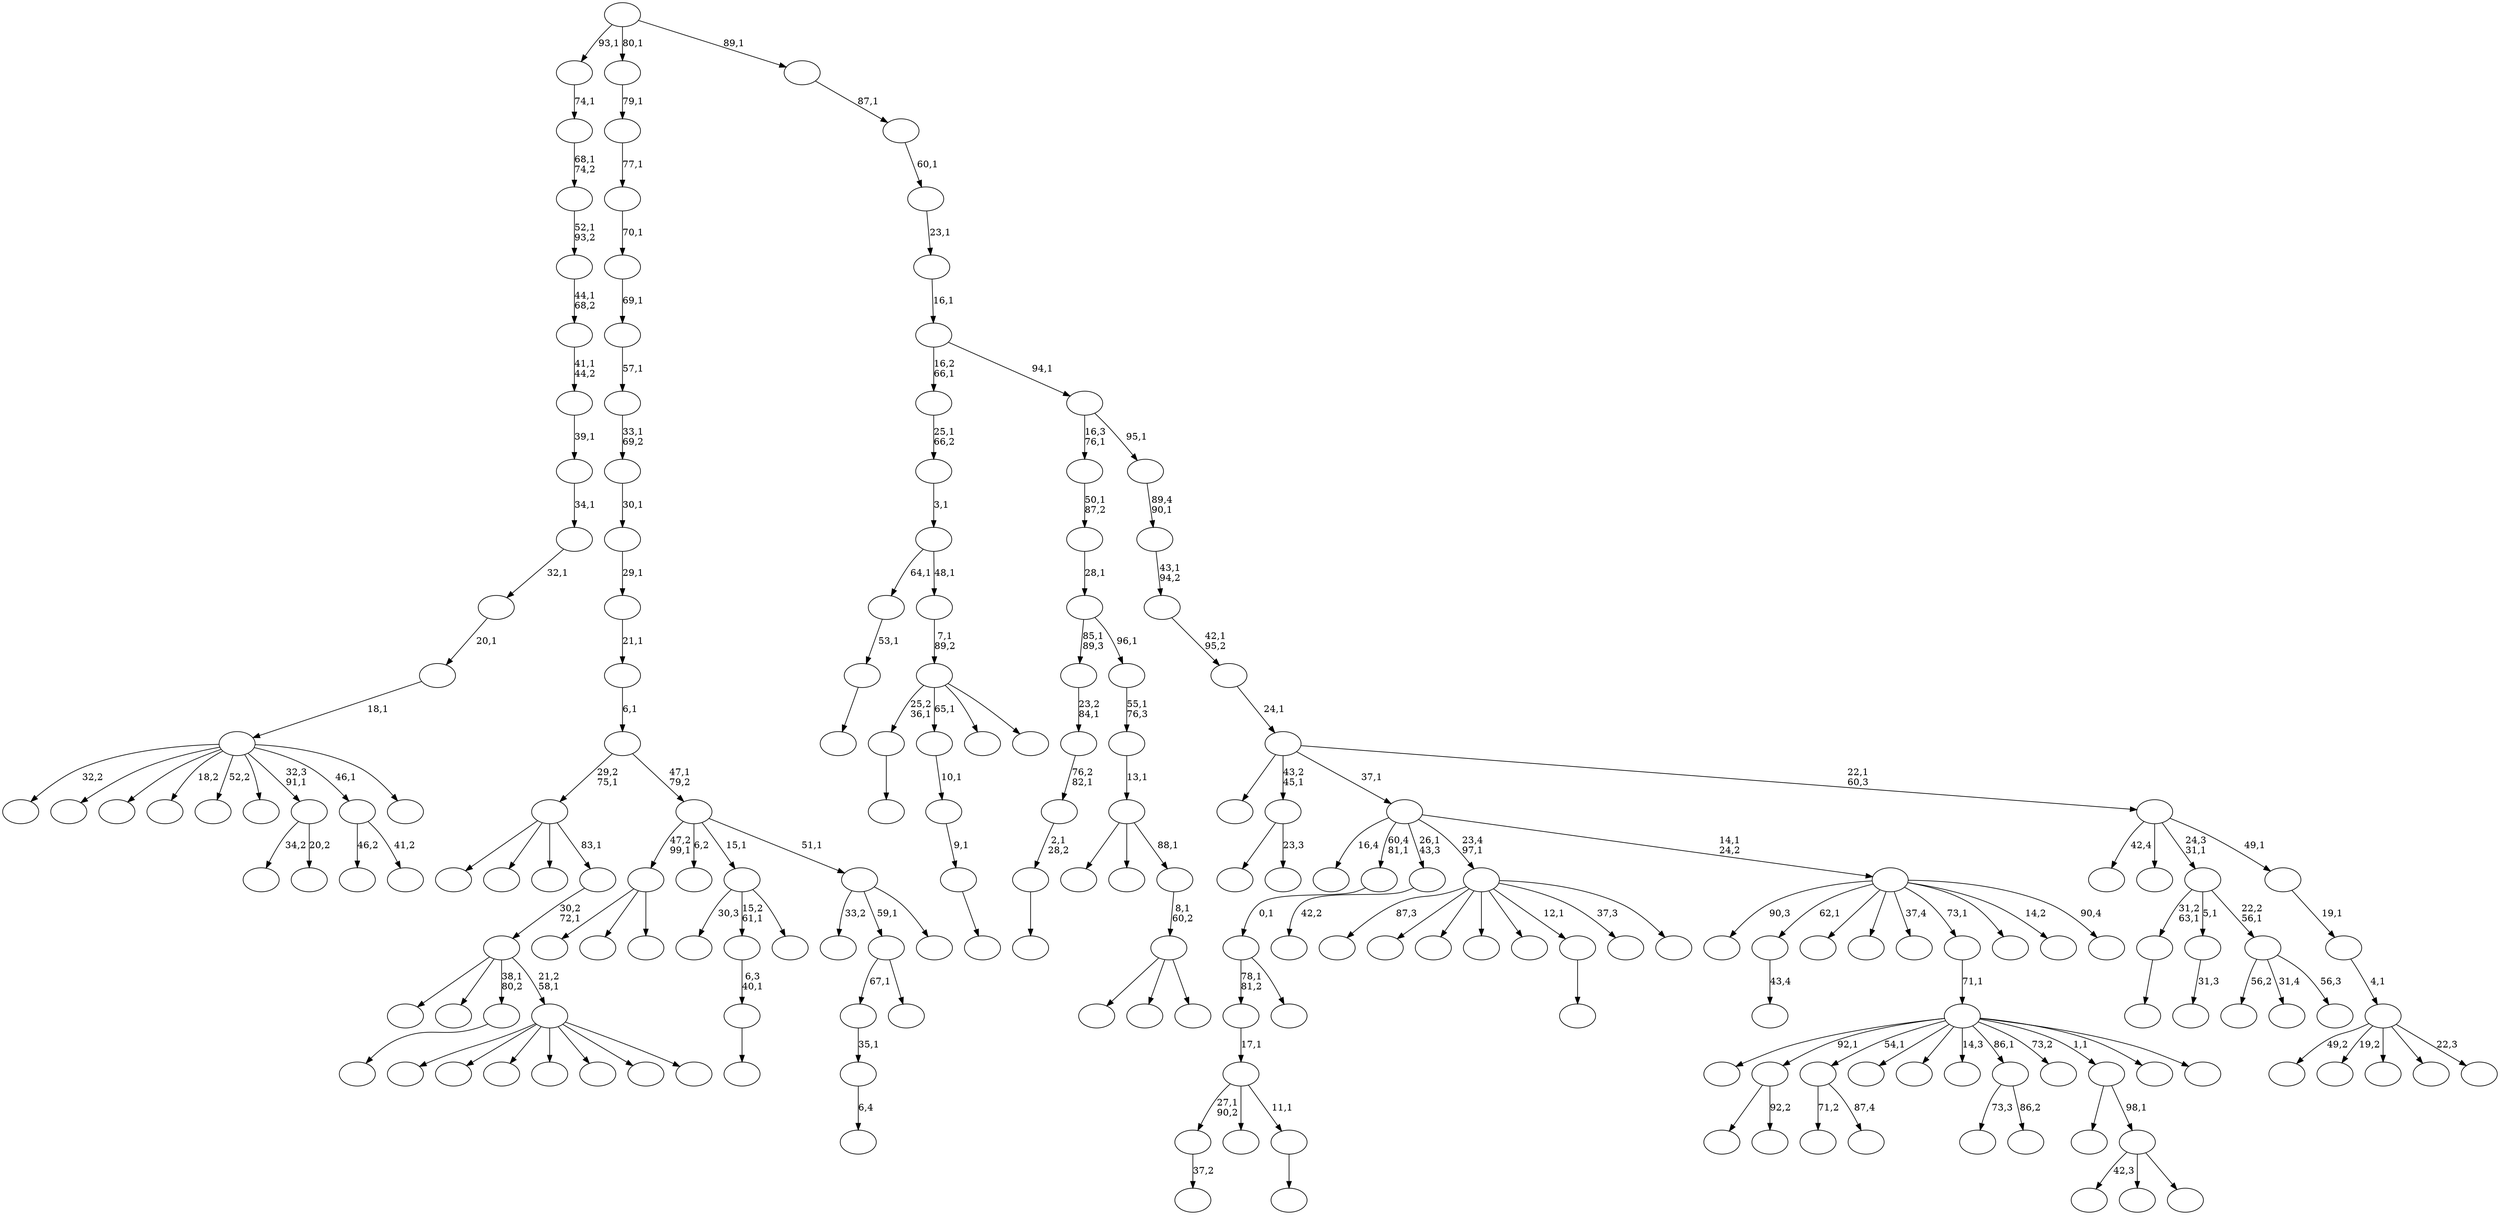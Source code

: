 digraph T {
	200 [label=""]
	199 [label=""]
	198 [label=""]
	197 [label=""]
	196 [label=""]
	195 [label=""]
	194 [label=""]
	193 [label=""]
	192 [label=""]
	191 [label=""]
	190 [label=""]
	189 [label=""]
	188 [label=""]
	187 [label=""]
	186 [label=""]
	185 [label=""]
	184 [label=""]
	183 [label=""]
	182 [label=""]
	181 [label=""]
	180 [label=""]
	179 [label=""]
	178 [label=""]
	177 [label=""]
	176 [label=""]
	175 [label=""]
	174 [label=""]
	173 [label=""]
	172 [label=""]
	171 [label=""]
	170 [label=""]
	169 [label=""]
	168 [label=""]
	167 [label=""]
	166 [label=""]
	165 [label=""]
	164 [label=""]
	163 [label=""]
	162 [label=""]
	161 [label=""]
	160 [label=""]
	159 [label=""]
	158 [label=""]
	157 [label=""]
	156 [label=""]
	155 [label=""]
	154 [label=""]
	153 [label=""]
	152 [label=""]
	151 [label=""]
	150 [label=""]
	149 [label=""]
	148 [label=""]
	147 [label=""]
	146 [label=""]
	145 [label=""]
	144 [label=""]
	143 [label=""]
	142 [label=""]
	141 [label=""]
	140 [label=""]
	139 [label=""]
	138 [label=""]
	137 [label=""]
	136 [label=""]
	135 [label=""]
	134 [label=""]
	133 [label=""]
	132 [label=""]
	131 [label=""]
	130 [label=""]
	129 [label=""]
	128 [label=""]
	127 [label=""]
	126 [label=""]
	125 [label=""]
	124 [label=""]
	123 [label=""]
	122 [label=""]
	121 [label=""]
	120 [label=""]
	119 [label=""]
	118 [label=""]
	117 [label=""]
	116 [label=""]
	115 [label=""]
	114 [label=""]
	113 [label=""]
	112 [label=""]
	111 [label=""]
	110 [label=""]
	109 [label=""]
	108 [label=""]
	107 [label=""]
	106 [label=""]
	105 [label=""]
	104 [label=""]
	103 [label=""]
	102 [label=""]
	101 [label=""]
	100 [label=""]
	99 [label=""]
	98 [label=""]
	97 [label=""]
	96 [label=""]
	95 [label=""]
	94 [label=""]
	93 [label=""]
	92 [label=""]
	91 [label=""]
	90 [label=""]
	89 [label=""]
	88 [label=""]
	87 [label=""]
	86 [label=""]
	85 [label=""]
	84 [label=""]
	83 [label=""]
	82 [label=""]
	81 [label=""]
	80 [label=""]
	79 [label=""]
	78 [label=""]
	77 [label=""]
	76 [label=""]
	75 [label=""]
	74 [label=""]
	73 [label=""]
	72 [label=""]
	71 [label=""]
	70 [label=""]
	69 [label=""]
	68 [label=""]
	67 [label=""]
	66 [label=""]
	65 [label=""]
	64 [label=""]
	63 [label=""]
	62 [label=""]
	61 [label=""]
	60 [label=""]
	59 [label=""]
	58 [label=""]
	57 [label=""]
	56 [label=""]
	55 [label=""]
	54 [label=""]
	53 [label=""]
	52 [label=""]
	51 [label=""]
	50 [label=""]
	49 [label=""]
	48 [label=""]
	47 [label=""]
	46 [label=""]
	45 [label=""]
	44 [label=""]
	43 [label=""]
	42 [label=""]
	41 [label=""]
	40 [label=""]
	39 [label=""]
	38 [label=""]
	37 [label=""]
	36 [label=""]
	35 [label=""]
	34 [label=""]
	33 [label=""]
	32 [label=""]
	31 [label=""]
	30 [label=""]
	29 [label=""]
	28 [label=""]
	27 [label=""]
	26 [label=""]
	25 [label=""]
	24 [label=""]
	23 [label=""]
	22 [label=""]
	21 [label=""]
	20 [label=""]
	19 [label=""]
	18 [label=""]
	17 [label=""]
	16 [label=""]
	15 [label=""]
	14 [label=""]
	13 [label=""]
	12 [label=""]
	11 [label=""]
	10 [label=""]
	9 [label=""]
	8 [label=""]
	7 [label=""]
	6 [label=""]
	5 [label=""]
	4 [label=""]
	3 [label=""]
	2 [label=""]
	1 [label=""]
	0 [label=""]
	195 -> 196 [label="37,2"]
	188 -> 189 [label="6,4"]
	187 -> 188 [label="35,1"]
	181 -> 182 [label=""]
	180 -> 195 [label="27,1\n90,2"]
	180 -> 184 [label=""]
	180 -> 181 [label="11,1"]
	179 -> 180 [label="17,1"]
	171 -> 172 [label=""]
	170 -> 171 [label="2,1\n28,2"]
	169 -> 170 [label="76,2\n82,1"]
	168 -> 169 [label="23,2\n84,1"]
	166 -> 167 [label=""]
	163 -> 164 [label=""]
	162 -> 163 [label="9,1"]
	161 -> 162 [label="10,1"]
	158 -> 190 [label=""]
	158 -> 159 [label="92,2"]
	155 -> 156 [label="43,4"]
	149 -> 177 [label="71,2"]
	149 -> 150 [label="87,4"]
	142 -> 143 [label=""]
	134 -> 135 [label="31,3"]
	131 -> 186 [label="73,3"]
	131 -> 132 [label="86,2"]
	129 -> 187 [label="67,1"]
	129 -> 130 [label=""]
	126 -> 127 [label=""]
	125 -> 126 [label="53,1"]
	122 -> 123 [label=""]
	121 -> 122 [label="6,3\n40,1"]
	113 -> 174 [label=""]
	113 -> 153 [label=""]
	113 -> 114 [label=""]
	110 -> 179 [label="78,1\n81,2"]
	110 -> 111 [label=""]
	109 -> 110 [label="0,1"]
	99 -> 100 [label="42,2"]
	97 -> 166 [label="25,2\n36,1"]
	97 -> 161 [label="65,1"]
	97 -> 140 [label=""]
	97 -> 98 [label=""]
	96 -> 97 [label="7,1\n89,2"]
	95 -> 125 [label="64,1"]
	95 -> 96 [label="48,1"]
	94 -> 95 [label="3,1"]
	93 -> 94 [label="25,1\n66,2"]
	90 -> 91 [label=""]
	87 -> 147 [label="34,2"]
	87 -> 88 [label="20,2"]
	85 -> 124 [label="30,3"]
	85 -> 121 [label="15,2\n61,1"]
	85 -> 86 [label=""]
	79 -> 80 [label=""]
	77 -> 160 [label=""]
	77 -> 78 [label="23,3"]
	75 -> 154 [label=""]
	75 -> 151 [label=""]
	75 -> 133 [label=""]
	75 -> 116 [label=""]
	75 -> 112 [label=""]
	75 -> 83 [label=""]
	75 -> 76 [label=""]
	74 -> 176 [label=""]
	74 -> 145 [label=""]
	74 -> 79 [label="38,1\n80,2"]
	74 -> 75 [label="21,2\n58,1"]
	73 -> 74 [label="30,2\n72,1"]
	72 -> 193 [label=""]
	72 -> 138 [label=""]
	72 -> 118 [label=""]
	72 -> 73 [label="83,1"]
	70 -> 197 [label="42,3"]
	70 -> 105 [label=""]
	70 -> 71 [label=""]
	69 -> 82 [label=""]
	69 -> 70 [label="98,1"]
	66 -> 115 [label="56,2"]
	66 -> 103 [label="31,4"]
	66 -> 67 [label="56,3"]
	65 -> 142 [label="31,2\n63,1"]
	65 -> 134 [label="5,1"]
	65 -> 66 [label="22,2\n56,1"]
	63 -> 200 [label="87,3"]
	63 -> 194 [label=""]
	63 -> 185 [label=""]
	63 -> 175 [label=""]
	63 -> 107 [label=""]
	63 -> 90 [label="12,1"]
	63 -> 68 [label="37,3"]
	63 -> 64 [label=""]
	60 -> 191 [label=""]
	60 -> 158 [label="92,1"]
	60 -> 149 [label="54,1"]
	60 -> 146 [label=""]
	60 -> 141 [label=""]
	60 -> 137 [label="14,3"]
	60 -> 131 [label="86,1"]
	60 -> 102 [label="73,2"]
	60 -> 69 [label="1,1"]
	60 -> 62 [label=""]
	60 -> 61 [label=""]
	59 -> 60 [label="71,1"]
	56 -> 178 [label="46,2"]
	56 -> 57 [label="41,2"]
	53 -> 157 [label="90,3"]
	53 -> 155 [label="62,1"]
	53 -> 139 [label=""]
	53 -> 104 [label=""]
	53 -> 84 [label="37,4"]
	53 -> 59 [label="73,1"]
	53 -> 58 [label=""]
	53 -> 55 [label="14,2"]
	53 -> 54 [label="90,4"]
	52 -> 128 [label="16,4"]
	52 -> 109 [label="60,4\n81,1"]
	52 -> 99 [label="26,1\n43,3"]
	52 -> 63 [label="23,4\n97,1"]
	52 -> 53 [label="14,1\n24,2"]
	50 -> 165 [label=""]
	50 -> 144 [label=""]
	50 -> 51 [label=""]
	49 -> 50 [label="8,1\n60,2"]
	48 -> 136 [label=""]
	48 -> 108 [label=""]
	48 -> 49 [label="88,1"]
	47 -> 48 [label="13,1"]
	46 -> 47 [label="55,1\n76,3"]
	45 -> 168 [label="85,1\n89,3"]
	45 -> 46 [label="96,1"]
	44 -> 45 [label="28,1"]
	43 -> 44 [label="50,1\n87,2"]
	41 -> 198 [label="32,2"]
	41 -> 183 [label=""]
	41 -> 173 [label=""]
	41 -> 120 [label="18,2"]
	41 -> 119 [label="52,2"]
	41 -> 117 [label=""]
	41 -> 87 [label="32,3\n91,1"]
	41 -> 56 [label="46,1"]
	41 -> 42 [label=""]
	40 -> 41 [label="18,1"]
	39 -> 40 [label="20,1"]
	38 -> 39 [label="32,1"]
	37 -> 38 [label="34,1"]
	36 -> 37 [label="39,1"]
	35 -> 36 [label="41,1\n44,2"]
	34 -> 35 [label="44,1\n68,2"]
	33 -> 34 [label="52,1\n93,2"]
	32 -> 33 [label="68,1\n74,2"]
	31 -> 32 [label="74,1"]
	29 -> 148 [label="33,2"]
	29 -> 129 [label="59,1"]
	29 -> 30 [label=""]
	28 -> 113 [label="47,2\n99,1"]
	28 -> 101 [label="6,2"]
	28 -> 85 [label="15,1"]
	28 -> 29 [label="51,1"]
	27 -> 72 [label="29,2\n75,1"]
	27 -> 28 [label="47,1\n79,2"]
	26 -> 27 [label="6,1"]
	25 -> 26 [label="21,1"]
	24 -> 25 [label="29,1"]
	23 -> 24 [label="30,1"]
	22 -> 23 [label="33,1\n69,2"]
	21 -> 22 [label="57,1"]
	20 -> 21 [label="69,1"]
	19 -> 20 [label="70,1"]
	18 -> 19 [label="77,1"]
	17 -> 18 [label="79,1"]
	15 -> 199 [label="49,2"]
	15 -> 192 [label="19,2"]
	15 -> 152 [label=""]
	15 -> 106 [label=""]
	15 -> 16 [label="22,3"]
	14 -> 15 [label="4,1"]
	13 -> 14 [label="19,1"]
	12 -> 92 [label="42,4"]
	12 -> 81 [label=""]
	12 -> 65 [label="24,3\n31,1"]
	12 -> 13 [label="49,1"]
	11 -> 89 [label=""]
	11 -> 77 [label="43,2\n45,1"]
	11 -> 52 [label="37,1"]
	11 -> 12 [label="22,1\n60,3"]
	10 -> 11 [label="24,1"]
	9 -> 10 [label="42,1\n95,2"]
	8 -> 9 [label="43,1\n94,2"]
	7 -> 8 [label="89,4\n90,1"]
	6 -> 43 [label="16,3\n76,1"]
	6 -> 7 [label="95,1"]
	5 -> 93 [label="16,2\n66,1"]
	5 -> 6 [label="94,1"]
	4 -> 5 [label="16,1"]
	3 -> 4 [label="23,1"]
	2 -> 3 [label="60,1"]
	1 -> 2 [label="87,1"]
	0 -> 31 [label="93,1"]
	0 -> 17 [label="80,1"]
	0 -> 1 [label="89,1"]
}
